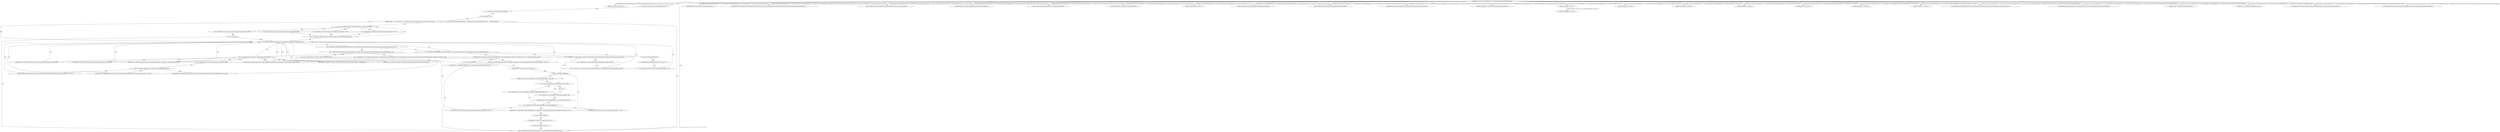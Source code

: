 digraph "<com.Abby_Alex.record_Activity$MyAsync$1$1: void onClick(android.content.DialogInterface,int)> -" {
    "<com.Abby_Alex.record_Activity$MyAsync$1$1: void onClick(android.content.DialogInterface,int)>";
    "<android.os.AsyncTask: void <clinit>()>";
    "<com.Abby_Alex.record_Activity$MyAsync$1$1: void onClick(android.content.DialogInterface,int)>"->"<android.os.AsyncTask: void <clinit>()>" [label="<com.Abby_Alex.record_Activity$MyAsync$1$1: void onClick(android.content.DialogInterface,int)>/<android.os.AsyncTask: void <clinit>()>",];
    "r0 := @this: com.Abby_Alex.record_Activity$MyAsync$1$1";
    "<com.Abby_Alex.record_Activity$MyAsync$1$1: void onClick(android.content.DialogInterface,int)>"->"r0 := @this: com.Abby_Alex.record_Activity$MyAsync$1$1" [label="enter",];
    "$r1 := @parameter0: android.content.DialogInterface";
    "r0 := @this: com.Abby_Alex.record_Activity$MyAsync$1$1"->"$r1 := @parameter0: android.content.DialogInterface" [label="body",];
    "$i0 := @parameter1: int";
    "$r1 := @parameter0: android.content.DialogInterface"->"$i0 := @parameter1: int" [label="body",];
    "lookupswitch($i0) {     case 0: goto $r4 = r0.<com.Abby_Alex.record_Activity$MyAsync$1$1: java.lang.String val$type>;     case 1: goto $r5 = r0.<com.Abby_Alex.record_Activity$MyAsync$1$1: com.Abby_Alex.record_Activity$MyAsync$1 this$2>;     default: goto return; }";
    "$i0 := @parameter1: int"->"lookupswitch($i0) {     case 0: goto $r4 = r0.<com.Abby_Alex.record_Activity$MyAsync$1$1: java.lang.String val$type>;     case 1: goto $r5 = r0.<com.Abby_Alex.record_Activity$MyAsync$1$1: com.Abby_Alex.record_Activity$MyAsync$1 this$2>;     default: goto return; }" [label="body",];
    "$r4 = r0.<com.Abby_Alex.record_Activity$MyAsync$1$1: java.lang.String val$type>";
    "lookupswitch($i0) {     case 0: goto $r4 = r0.<com.Abby_Alex.record_Activity$MyAsync$1$1: java.lang.String val$type>;     case 1: goto $r5 = r0.<com.Abby_Alex.record_Activity$MyAsync$1$1: com.Abby_Alex.record_Activity$MyAsync$1 this$2>;     default: goto return; }"->"$r4 = r0.<com.Abby_Alex.record_Activity$MyAsync$1$1: java.lang.String val$type>" [label="body",];
    "$z0 = virtualinvoke $r4.<java.lang.String: boolean equals(java.lang.Object)>(\"text\")";
    "$r4 = r0.<com.Abby_Alex.record_Activity$MyAsync$1$1: java.lang.String val$type>"->"$z0 = virtualinvoke $r4.<java.lang.String: boolean equals(java.lang.Object)>(\"text\")" [label="body",];
    "if $z0 == 0 goto $r4 = r0.<com.Abby_Alex.record_Activity$MyAsync$1$1: java.lang.String val$type>";
    "$z0 = virtualinvoke $r4.<java.lang.String: boolean equals(java.lang.Object)>(\"text\")"->"if $z0 == 0 goto $r4 = r0.<com.Abby_Alex.record_Activity$MyAsync$1$1: java.lang.String val$type>" [label="body",];
    "$r5 = r0.<com.Abby_Alex.record_Activity$MyAsync$1$1: com.Abby_Alex.record_Activity$MyAsync$1 this$2>";
    "if $z0 == 0 goto $r4 = r0.<com.Abby_Alex.record_Activity$MyAsync$1$1: java.lang.String val$type>"->"$r5 = r0.<com.Abby_Alex.record_Activity$MyAsync$1$1: com.Abby_Alex.record_Activity$MyAsync$1 this$2>" [label="body",];
    "$r6 = staticinvoke <com.Abby_Alex.record_Activity$MyAsync$1: com.Abby_Alex.record_Activity$MyAsync access$0(com.Abby_Alex.record_Activity$MyAsync$1)>($r5)";
    "$r5 = r0.<com.Abby_Alex.record_Activity$MyAsync$1$1: com.Abby_Alex.record_Activity$MyAsync$1 this$2>"->"$r6 = staticinvoke <com.Abby_Alex.record_Activity$MyAsync$1: com.Abby_Alex.record_Activity$MyAsync access$0(com.Abby_Alex.record_Activity$MyAsync$1)>($r5)" [label="body",];
    "$r7 = staticinvoke <com.Abby_Alex.record_Activity$MyAsync: com.Abby_Alex.record_Activity access$3(com.Abby_Alex.record_Activity$MyAsync)>($r6)";
    "$r6 = staticinvoke <com.Abby_Alex.record_Activity$MyAsync$1: com.Abby_Alex.record_Activity$MyAsync access$0(com.Abby_Alex.record_Activity$MyAsync$1)>($r5)"->"$r7 = staticinvoke <com.Abby_Alex.record_Activity$MyAsync: com.Abby_Alex.record_Activity access$3(com.Abby_Alex.record_Activity$MyAsync)>($r6)" [label="body",];
    "$r8 = new android.content.Intent";
    "$r7 = staticinvoke <com.Abby_Alex.record_Activity$MyAsync: com.Abby_Alex.record_Activity access$3(com.Abby_Alex.record_Activity$MyAsync)>($r6)"->"$r8 = new android.content.Intent" [label="body",];
    "specialinvoke $r8.<android.content.Intent: void <init>()>()";
    "$r8 = new android.content.Intent"->"specialinvoke $r8.<android.content.Intent: void <init>()>()" [label="body",];
    "$r7.<com.Abby_Alex.record_Activity: android.content.Intent intent> = $r8";
    "specialinvoke $r8.<android.content.Intent: void <init>()>()"->"$r7.<com.Abby_Alex.record_Activity: android.content.Intent intent> = $r8" [label="body",];
    "$r7.<com.Abby_Alex.record_Activity: android.content.Intent intent> = $r8"->"$r5 = r0.<com.Abby_Alex.record_Activity$MyAsync$1$1: com.Abby_Alex.record_Activity$MyAsync$1 this$2>" [label="body",];
    "$r8 = $r7.<com.Abby_Alex.record_Activity: android.content.Intent intent>";
    "$r7 = staticinvoke <com.Abby_Alex.record_Activity$MyAsync: com.Abby_Alex.record_Activity access$3(com.Abby_Alex.record_Activity$MyAsync)>($r6)"->"$r8 = $r7.<com.Abby_Alex.record_Activity: android.content.Intent intent>" [label="body",];
    "$r8 = $r7.<com.Abby_Alex.record_Activity: android.content.Intent intent>"->"$r5 = r0.<com.Abby_Alex.record_Activity$MyAsync$1$1: com.Abby_Alex.record_Activity$MyAsync$1 this$2>" [label="body",];
    "virtualinvoke $r8.<android.content.Intent: android.content.Intent setClass(android.content.Context,java.lang.Class)>($r7, class \"Lcom/Abby_Alex/bianji_Activity;\")";
    "$r7 = staticinvoke <com.Abby_Alex.record_Activity$MyAsync: com.Abby_Alex.record_Activity access$3(com.Abby_Alex.record_Activity$MyAsync)>($r6)"->"virtualinvoke $r8.<android.content.Intent: android.content.Intent setClass(android.content.Context,java.lang.Class)>($r7, class \"Lcom/Abby_Alex/bianji_Activity;\")" [label="body",];
    "r2 = new android.os.Bundle";
    "virtualinvoke $r8.<android.content.Intent: android.content.Intent setClass(android.content.Context,java.lang.Class)>($r7, class \"Lcom/Abby_Alex/bianji_Activity;\")"->"r2 = new android.os.Bundle" [label="body",];
    "specialinvoke r2.<android.os.Bundle: void <init>()>()";
    "r2 = new android.os.Bundle"->"specialinvoke r2.<android.os.Bundle: void <init>()>()" [label="body",];
    "$r9 = new java.lang.StringBuilder";
    "specialinvoke r2.<android.os.Bundle: void <init>()>()"->"$r9 = new java.lang.StringBuilder" [label="body",];
    "$i0 = r0.<com.Abby_Alex.record_Activity$MyAsync$1$1: int val$id>";
    "$r9 = new java.lang.StringBuilder"->"$i0 = r0.<com.Abby_Alex.record_Activity$MyAsync$1$1: int val$id>" [label="body",];
    "$r4 = staticinvoke <java.lang.String: java.lang.String valueOf(int)>($i0)";
    "$i0 = r0.<com.Abby_Alex.record_Activity$MyAsync$1$1: int val$id>"->"$r4 = staticinvoke <java.lang.String: java.lang.String valueOf(int)>($i0)" [label="body",];
    "specialinvoke $r9.<java.lang.StringBuilder: void <init>(java.lang.String)>($r4)";
    "$r4 = staticinvoke <java.lang.String: java.lang.String valueOf(int)>($i0)"->"specialinvoke $r9.<java.lang.StringBuilder: void <init>(java.lang.String)>($r4)" [label="body",];
    "$r4 = virtualinvoke $r9.<java.lang.StringBuilder: java.lang.String toString()>()";
    "specialinvoke $r9.<java.lang.StringBuilder: void <init>(java.lang.String)>($r4)"->"$r4 = virtualinvoke $r9.<java.lang.StringBuilder: java.lang.String toString()>()" [label="body",];
    "staticinvoke <android.util.Log: int d(java.lang.String,java.lang.String)>(\"id\", $r4)";
    "$r4 = virtualinvoke $r9.<java.lang.StringBuilder: java.lang.String toString()>()"->"staticinvoke <android.util.Log: int d(java.lang.String,java.lang.String)>(\"id\", $r4)" [label="body",];
    "staticinvoke <android.util.Log: int d(java.lang.String,java.lang.String)>(\"id\", $r4)"->"$r9 = new java.lang.StringBuilder" [label="body",];
    "$i0 = $i0 + 1";
    "$i0 = r0.<com.Abby_Alex.record_Activity$MyAsync$1$1: int val$id>"->"$i0 = $i0 + 1" [label="body",];
    "$i0 = $i0 + 1"->"$r4 = staticinvoke <java.lang.String: java.lang.String valueOf(int)>($i0)" [label="body",];
    "virtualinvoke r2.<android.os.Bundle: void putString(java.lang.String,java.lang.String)>(\"id\", $r4)";
    "$r4 = virtualinvoke $r9.<java.lang.StringBuilder: java.lang.String toString()>()"->"virtualinvoke r2.<android.os.Bundle: void putString(java.lang.String,java.lang.String)>(\"id\", $r4)" [label="body",];
    "virtualinvoke r2.<android.os.Bundle: void putString(java.lang.String,java.lang.String)>(\"id\", $r4)"->"$r5 = r0.<com.Abby_Alex.record_Activity$MyAsync$1$1: com.Abby_Alex.record_Activity$MyAsync$1 this$2>" [label="body",];
    "virtualinvoke $r8.<android.content.Intent: android.content.Intent putExtras(android.os.Bundle)>(r2)";
    "$r8 = $r7.<com.Abby_Alex.record_Activity: android.content.Intent intent>"->"virtualinvoke $r8.<android.content.Intent: android.content.Intent putExtras(android.os.Bundle)>(r2)" [label="body",];
    "virtualinvoke $r8.<android.content.Intent: android.content.Intent putExtras(android.os.Bundle)>(r2)"->"$r5 = r0.<com.Abby_Alex.record_Activity$MyAsync$1$1: com.Abby_Alex.record_Activity$MyAsync$1 this$2>" [label="body",];
    "$r7 = staticinvoke <com.Abby_Alex.record_Activity$MyAsync: com.Abby_Alex.record_Activity access$3(com.Abby_Alex.record_Activity$MyAsync)>($r6)"->"$r5 = r0.<com.Abby_Alex.record_Activity$MyAsync$1$1: com.Abby_Alex.record_Activity$MyAsync$1 this$2>" [label="body",];
    "$r10 = staticinvoke <com.Abby_Alex.record_Activity$MyAsync: com.Abby_Alex.record_Activity access$3(com.Abby_Alex.record_Activity$MyAsync)>($r6)";
    "$r6 = staticinvoke <com.Abby_Alex.record_Activity$MyAsync$1: com.Abby_Alex.record_Activity$MyAsync access$0(com.Abby_Alex.record_Activity$MyAsync$1)>($r5)"->"$r10 = staticinvoke <com.Abby_Alex.record_Activity$MyAsync: com.Abby_Alex.record_Activity access$3(com.Abby_Alex.record_Activity$MyAsync)>($r6)" [label="body",];
    "$r8 = $r10.<com.Abby_Alex.record_Activity: android.content.Intent intent>";
    "$r10 = staticinvoke <com.Abby_Alex.record_Activity$MyAsync: com.Abby_Alex.record_Activity access$3(com.Abby_Alex.record_Activity$MyAsync)>($r6)"->"$r8 = $r10.<com.Abby_Alex.record_Activity: android.content.Intent intent>" [label="body",];
    "virtualinvoke $r7.<com.Abby_Alex.record_Activity: void startActivity(android.content.Intent)>($r8)";
    "$r8 = $r10.<com.Abby_Alex.record_Activity: android.content.Intent intent>"->"virtualinvoke $r7.<com.Abby_Alex.record_Activity: void startActivity(android.content.Intent)>($r8)" [label="body",];
    "return <com.Abby_Alex.record_Activity$MyAsync$1$1: void onClick(android.content.DialogInterface,int)>";
    "virtualinvoke $r7.<com.Abby_Alex.record_Activity: void startActivity(android.content.Intent)>($r8)"->"return <com.Abby_Alex.record_Activity$MyAsync$1$1: void onClick(android.content.DialogInterface,int)>" [label="body",];
    "return <com.Abby_Alex.record_Activity$MyAsync$1$1: void onClick(android.content.DialogInterface,int)>"->"<com.Abby_Alex.record_Activity$MyAsync$1$1: void onClick(android.content.DialogInterface,int)>" [label="return",];
    "if $z0 == 0 goto $r4 = r0.<com.Abby_Alex.record_Activity$MyAsync$1$1: java.lang.String val$type>"->"$r4 = r0.<com.Abby_Alex.record_Activity$MyAsync$1$1: java.lang.String val$type>" [label="body",];
    "$z0 = virtualinvoke $r4.<java.lang.String: boolean equals(java.lang.Object)>(\"photo\")";
    "$r4 = r0.<com.Abby_Alex.record_Activity$MyAsync$1$1: java.lang.String val$type>"->"$z0 = virtualinvoke $r4.<java.lang.String: boolean equals(java.lang.Object)>(\"photo\")" [label="body",];
    "$z0 = virtualinvoke $r4.<java.lang.String: boolean equals(java.lang.Object)>(\"photo\")"->"if $z0 == 0 goto $r4 = r0.<com.Abby_Alex.record_Activity$MyAsync$1$1: java.lang.String val$type>" [label="body",];
    "virtualinvoke $r8.<android.content.Intent: android.content.Intent addFlags(int)>(268435456)";
    "$r8 = $r7.<com.Abby_Alex.record_Activity: android.content.Intent intent>"->"virtualinvoke $r8.<android.content.Intent: android.content.Intent addFlags(int)>(268435456)" [label="body",];
    "virtualinvoke $r8.<android.content.Intent: android.content.Intent addFlags(int)>(268435456)"->"$r5 = r0.<com.Abby_Alex.record_Activity$MyAsync$1$1: com.Abby_Alex.record_Activity$MyAsync$1 this$2>" [label="body",];
    "virtualinvoke $r8.<android.content.Intent: android.content.Intent setAction(java.lang.String)>(\"android.intent.action.VIEW\")";
    "$r8 = $r7.<com.Abby_Alex.record_Activity: android.content.Intent intent>"->"virtualinvoke $r8.<android.content.Intent: android.content.Intent setAction(java.lang.String)>(\"android.intent.action.VIEW\")" [label="body",];
    "virtualinvoke $r8.<android.content.Intent: android.content.Intent setAction(java.lang.String)>(\"android.intent.action.VIEW\")"->"$r5 = r0.<com.Abby_Alex.record_Activity$MyAsync$1$1: com.Abby_Alex.record_Activity$MyAsync$1 this$2>" [label="body",];
    "virtualinvoke $r8.<android.content.Intent: android.content.Intent addCategory(java.lang.String)>(\"android.intent.category.DEFAULT\")";
    "$r8 = $r7.<com.Abby_Alex.record_Activity: android.content.Intent intent>"->"virtualinvoke $r8.<android.content.Intent: android.content.Intent addCategory(java.lang.String)>(\"android.intent.category.DEFAULT\")" [label="body",];
    "virtualinvoke $r8.<android.content.Intent: android.content.Intent addCategory(java.lang.String)>(\"android.intent.category.DEFAULT\")"->"$r5 = r0.<com.Abby_Alex.record_Activity$MyAsync$1$1: com.Abby_Alex.record_Activity$MyAsync$1 this$2>" [label="body",];
    "$r11 = r0.<com.Abby_Alex.record_Activity$MyAsync$1$1: java.io.File val$ff>";
    "$r8 = $r7.<com.Abby_Alex.record_Activity: android.content.Intent intent>"->"$r11 = r0.<com.Abby_Alex.record_Activity$MyAsync$1$1: java.io.File val$ff>" [label="body",];
    "$r12 = staticinvoke <android.net.Uri: android.net.Uri fromFile(java.io.File)>($r11)";
    "$r11 = r0.<com.Abby_Alex.record_Activity$MyAsync$1$1: java.io.File val$ff>"->"$r12 = staticinvoke <android.net.Uri: android.net.Uri fromFile(java.io.File)>($r11)" [label="body",];
    "virtualinvoke $r8.<android.content.Intent: android.content.Intent setDataAndType(android.net.Uri,java.lang.String)>($r12, \"image/*\")";
    "$r12 = staticinvoke <android.net.Uri: android.net.Uri fromFile(java.io.File)>($r11)"->"virtualinvoke $r8.<android.content.Intent: android.content.Intent setDataAndType(android.net.Uri,java.lang.String)>($r12, \"image/*\")" [label="body",];
    "virtualinvoke $r8.<android.content.Intent: android.content.Intent setDataAndType(android.net.Uri,java.lang.String)>($r12, \"image/*\")"->"$r5 = r0.<com.Abby_Alex.record_Activity$MyAsync$1$1: com.Abby_Alex.record_Activity$MyAsync$1 this$2>" [label="body",];
    "$z0 = virtualinvoke $r4.<java.lang.String: boolean equals(java.lang.Object)>(\"vedio\")";
    "$r4 = r0.<com.Abby_Alex.record_Activity$MyAsync$1$1: java.lang.String val$type>"->"$z0 = virtualinvoke $r4.<java.lang.String: boolean equals(java.lang.Object)>(\"vedio\")" [label="body",];
    "$z0 = virtualinvoke $r4.<java.lang.String: boolean equals(java.lang.Object)>(\"vedio\")"->"if $z0 == 0 goto $r4 = r0.<com.Abby_Alex.record_Activity$MyAsync$1$1: java.lang.String val$type>" [label="body",];
    "virtualinvoke $r8.<android.content.Intent: android.content.Intent putExtra(java.lang.String,int)>(\"oneshot\", 0)";
    "$r8 = $r7.<com.Abby_Alex.record_Activity: android.content.Intent intent>"->"virtualinvoke $r8.<android.content.Intent: android.content.Intent putExtra(java.lang.String,int)>(\"oneshot\", 0)" [label="body",];
    "virtualinvoke $r8.<android.content.Intent: android.content.Intent putExtra(java.lang.String,int)>(\"oneshot\", 0)"->"$r5 = r0.<com.Abby_Alex.record_Activity$MyAsync$1$1: com.Abby_Alex.record_Activity$MyAsync$1 this$2>" [label="body",];
    "virtualinvoke $r8.<android.content.Intent: android.content.Intent putExtra(java.lang.String,int)>(\"configchange\", 0)";
    "$r8 = $r7.<com.Abby_Alex.record_Activity: android.content.Intent intent>"->"virtualinvoke $r8.<android.content.Intent: android.content.Intent putExtra(java.lang.String,int)>(\"configchange\", 0)" [label="body",];
    "virtualinvoke $r8.<android.content.Intent: android.content.Intent putExtra(java.lang.String,int)>(\"configchange\", 0)"->"$r5 = r0.<com.Abby_Alex.record_Activity$MyAsync$1$1: com.Abby_Alex.record_Activity$MyAsync$1 this$2>" [label="body",];
    "virtualinvoke $r8.<android.content.Intent: android.content.Intent setDataAndType(android.net.Uri,java.lang.String)>($r12, \"video/*\")";
    "$r12 = staticinvoke <android.net.Uri: android.net.Uri fromFile(java.io.File)>($r11)"->"virtualinvoke $r8.<android.content.Intent: android.content.Intent setDataAndType(android.net.Uri,java.lang.String)>($r12, \"video/*\")" [label="body",];
    "virtualinvoke $r8.<android.content.Intent: android.content.Intent setDataAndType(android.net.Uri,java.lang.String)>($r12, \"video/*\")"->"$r5 = r0.<com.Abby_Alex.record_Activity$MyAsync$1$1: com.Abby_Alex.record_Activity$MyAsync$1 this$2>" [label="body",];
    "$z0 = virtualinvoke $r4.<java.lang.String: boolean equals(java.lang.Object)>(\"audio\")";
    "$r4 = r0.<com.Abby_Alex.record_Activity$MyAsync$1$1: java.lang.String val$type>"->"$z0 = virtualinvoke $r4.<java.lang.String: boolean equals(java.lang.Object)>(\"audio\")" [label="body",];
    "if $z0 == 0 goto return";
    "$z0 = virtualinvoke $r4.<java.lang.String: boolean equals(java.lang.Object)>(\"audio\")"->"if $z0 == 0 goto return" [label="body",];
    "if $z0 == 0 goto return"->"$r5 = r0.<com.Abby_Alex.record_Activity$MyAsync$1$1: com.Abby_Alex.record_Activity$MyAsync$1 this$2>" [label="body",];
    "virtualinvoke $r8.<android.content.Intent: android.content.Intent setDataAndType(android.net.Uri,java.lang.String)>($r12, \"audio/*\")";
    "$r12 = staticinvoke <android.net.Uri: android.net.Uri fromFile(java.io.File)>($r11)"->"virtualinvoke $r8.<android.content.Intent: android.content.Intent setDataAndType(android.net.Uri,java.lang.String)>($r12, \"audio/*\")" [label="body",];
    "virtualinvoke $r8.<android.content.Intent: android.content.Intent setDataAndType(android.net.Uri,java.lang.String)>($r12, \"audio/*\")"->"$r5 = r0.<com.Abby_Alex.record_Activity$MyAsync$1$1: com.Abby_Alex.record_Activity$MyAsync$1 this$2>" [label="body",];
    "if $z0 == 0 goto return"->"return <com.Abby_Alex.record_Activity$MyAsync$1$1: void onClick(android.content.DialogInterface,int)>" [label="body",];
    "lookupswitch($i0) {     case 0: goto $r4 = r0.<com.Abby_Alex.record_Activity$MyAsync$1$1: java.lang.String val$type>;     case 1: goto $r5 = r0.<com.Abby_Alex.record_Activity$MyAsync$1$1: com.Abby_Alex.record_Activity$MyAsync$1 this$2>;     default: goto return; }"->"$r5 = r0.<com.Abby_Alex.record_Activity$MyAsync$1$1: com.Abby_Alex.record_Activity$MyAsync$1 this$2>" [label="body",];
    "$r13 = staticinvoke <com.Abby_Alex.record_Activity: android.database.sqlite.SQLiteDatabase access$0(com.Abby_Alex.record_Activity)>($r7)";
    "$r7 = staticinvoke <com.Abby_Alex.record_Activity$MyAsync: com.Abby_Alex.record_Activity access$3(com.Abby_Alex.record_Activity$MyAsync)>($r6)"->"$r13 = staticinvoke <com.Abby_Alex.record_Activity: android.database.sqlite.SQLiteDatabase access$0(com.Abby_Alex.record_Activity)>($r7)" [label="body",];
    "$z0 = virtualinvoke $r13.<android.database.sqlite.SQLiteDatabase: boolean isOpen()>()";
    "$r13 = staticinvoke <com.Abby_Alex.record_Activity: android.database.sqlite.SQLiteDatabase access$0(com.Abby_Alex.record_Activity)>($r7)"->"$z0 = virtualinvoke $r13.<android.database.sqlite.SQLiteDatabase: boolean isOpen()>()" [label="body",];
    "if $z0 != 0 goto $r5 = r0.<com.Abby_Alex.record_Activity$MyAsync$1$1: com.Abby_Alex.record_Activity$MyAsync$1 this$2>";
    "$z0 = virtualinvoke $r13.<android.database.sqlite.SQLiteDatabase: boolean isOpen()>()"->"if $z0 != 0 goto $r5 = r0.<com.Abby_Alex.record_Activity$MyAsync$1$1: com.Abby_Alex.record_Activity$MyAsync$1 this$2>" [label="body",];
    "if $z0 != 0 goto $r5 = r0.<com.Abby_Alex.record_Activity$MyAsync$1$1: com.Abby_Alex.record_Activity$MyAsync$1 this$2>"->"$r5 = r0.<com.Abby_Alex.record_Activity$MyAsync$1$1: com.Abby_Alex.record_Activity$MyAsync$1 this$2>" [label="body",];
    "$r13 = virtualinvoke $r10.<com.Abby_Alex.record_Activity: android.database.sqlite.SQLiteDatabase openOrCreateDatabase(java.lang.String,int,android.database.sqlite.SQLiteDatabase$CursorFactory)>(\"love_db\", 0, null)";
    "$r10 = staticinvoke <com.Abby_Alex.record_Activity$MyAsync: com.Abby_Alex.record_Activity access$3(com.Abby_Alex.record_Activity$MyAsync)>($r6)"->"$r13 = virtualinvoke $r10.<com.Abby_Alex.record_Activity: android.database.sqlite.SQLiteDatabase openOrCreateDatabase(java.lang.String,int,android.database.sqlite.SQLiteDatabase$CursorFactory)>(\"love_db\", 0, null)" [label="body",];
    "staticinvoke <com.Abby_Alex.record_Activity: void access$1(com.Abby_Alex.record_Activity,android.database.sqlite.SQLiteDatabase)>($r7, $r13)";
    "$r13 = virtualinvoke $r10.<com.Abby_Alex.record_Activity: android.database.sqlite.SQLiteDatabase openOrCreateDatabase(java.lang.String,int,android.database.sqlite.SQLiteDatabase$CursorFactory)>(\"love_db\", 0, null)"->"staticinvoke <com.Abby_Alex.record_Activity: void access$1(com.Abby_Alex.record_Activity,android.database.sqlite.SQLiteDatabase)>($r7, $r13)" [label="body",];
    "staticinvoke <com.Abby_Alex.record_Activity: void access$1(com.Abby_Alex.record_Activity,android.database.sqlite.SQLiteDatabase)>($r7, $r13)"->"$r5 = r0.<com.Abby_Alex.record_Activity$MyAsync$1$1: com.Abby_Alex.record_Activity$MyAsync$1 this$2>" [label="body",];
    "$r13 = staticinvoke <com.Abby_Alex.record_Activity: android.database.sqlite.SQLiteDatabase access$0(com.Abby_Alex.record_Activity)>($r7)"->"$r9 = new java.lang.StringBuilder" [label="body",];
    "specialinvoke $r9.<java.lang.StringBuilder: void <init>(java.lang.String)>(\" where id=\")";
    "$r9 = new java.lang.StringBuilder"->"specialinvoke $r9.<java.lang.StringBuilder: void <init>(java.lang.String)>(\" where id=\")" [label="body",];
    "specialinvoke $r9.<java.lang.StringBuilder: void <init>(java.lang.String)>(\" where id=\")"->"$i0 = r0.<com.Abby_Alex.record_Activity$MyAsync$1$1: int val$id>" [label="body",];
    "$r9 = virtualinvoke $r9.<java.lang.StringBuilder: java.lang.StringBuilder append(int)>($i0)";
    "$i0 = r0.<com.Abby_Alex.record_Activity$MyAsync$1$1: int val$id>"->"$r9 = virtualinvoke $r9.<java.lang.StringBuilder: java.lang.StringBuilder append(int)>($i0)" [label="body",];
    "$r9 = virtualinvoke $r9.<java.lang.StringBuilder: java.lang.StringBuilder append(int)>($i0)"->"$r4 = virtualinvoke $r9.<java.lang.StringBuilder: java.lang.String toString()>()" [label="body",];
    "virtualinvoke $r13.<android.database.sqlite.SQLiteDatabase: int delete(java.lang.String,java.lang.String,java.lang.String[])>(\"love_db.db\", $r4, null)";
    "$r4 = virtualinvoke $r9.<java.lang.StringBuilder: java.lang.String toString()>()"->"virtualinvoke $r13.<android.database.sqlite.SQLiteDatabase: int delete(java.lang.String,java.lang.String,java.lang.String[])>(\"love_db.db\", $r4, null)" [label="body",];
    "r3 = new android.os.Message";
    "virtualinvoke $r13.<android.database.sqlite.SQLiteDatabase: int delete(java.lang.String,java.lang.String,java.lang.String[])>(\"love_db.db\", $r4, null)"->"r3 = new android.os.Message" [label="body",];
    "specialinvoke r3.<android.os.Message: void <init>()>()";
    "r3 = new android.os.Message"->"specialinvoke r3.<android.os.Message: void <init>()>()" [label="body",];
    "r3.<android.os.Message: int what> = 1";
    "specialinvoke r3.<android.os.Message: void <init>()>()"->"r3.<android.os.Message: int what> = 1" [label="body",];
    "r3.<android.os.Message: int what> = 1"->"return <com.Abby_Alex.record_Activity$MyAsync$1$1: void onClick(android.content.DialogInterface,int)>" [label="body",];
    "lookupswitch($i0) {     case 0: goto $r4 = r0.<com.Abby_Alex.record_Activity$MyAsync$1$1: java.lang.String val$type>;     case 1: goto $r5 = r0.<com.Abby_Alex.record_Activity$MyAsync$1$1: com.Abby_Alex.record_Activity$MyAsync$1 this$2>;     default: goto return; }"->"return <com.Abby_Alex.record_Activity$MyAsync$1$1: void onClick(android.content.DialogInterface,int)>" [label="body",];
    "<android.app.Activity: void startActivity(android.content.Intent)>";
    "<com.Abby_Alex.record_Activity$MyAsync$1$1: void onClick(android.content.DialogInterface,int)>"->"<android.app.Activity: void startActivity(android.content.Intent)>" [label="<com.Abby_Alex.record_Activity$MyAsync$1$1: void onClick(android.content.DialogInterface,int)>/<android.app.Activity: void startActivity(android.content.Intent)>",];
    "<android.content.ContextWrapper: android.database.sqlite.SQLiteDatabase openOrCreateDatabase(java.lang.String,int,android.database.sqlite.SQLiteDatabase$CursorFactory)>";
    "<com.Abby_Alex.record_Activity$MyAsync$1$1: void onClick(android.content.DialogInterface,int)>"->"<android.content.ContextWrapper: android.database.sqlite.SQLiteDatabase openOrCreateDatabase(java.lang.String,int,android.database.sqlite.SQLiteDatabase$CursorFactory)>" [label="<com.Abby_Alex.record_Activity$MyAsync$1$1: void onClick(android.content.DialogInterface,int)>/<android.content.ContextWrapper: android.database.sqlite.SQLiteDatabase openOrCreateDatabase(java.lang.String,int,android.database.sqlite.SQLiteDatabase$CursorFactory)>",];
    "<android.content.Intent: android.content.Intent setDataAndType(android.net.Uri,java.lang.String)>";
    "<com.Abby_Alex.record_Activity$MyAsync$1$1: void onClick(android.content.DialogInterface,int)>"->"<android.content.Intent: android.content.Intent setDataAndType(android.net.Uri,java.lang.String)>" [label="<com.Abby_Alex.record_Activity$MyAsync$1$1: void onClick(android.content.DialogInterface,int)>/<android.content.Intent: android.content.Intent setDataAndType(android.net.Uri,java.lang.String)>",];
    "<android.content.Intent: android.content.Intent putExtra(java.lang.String,int)>";
    "<com.Abby_Alex.record_Activity$MyAsync$1$1: void onClick(android.content.DialogInterface,int)>"->"<android.content.Intent: android.content.Intent putExtra(java.lang.String,int)>" [label="<com.Abby_Alex.record_Activity$MyAsync$1$1: void onClick(android.content.DialogInterface,int)>/<android.content.Intent: android.content.Intent putExtra(java.lang.String,int)>",];
    "<android.content.Intent: android.content.Intent setAction(java.lang.String)>";
    "<com.Abby_Alex.record_Activity$MyAsync$1$1: void onClick(android.content.DialogInterface,int)>"->"<android.content.Intent: android.content.Intent setAction(java.lang.String)>" [label="<com.Abby_Alex.record_Activity$MyAsync$1$1: void onClick(android.content.DialogInterface,int)>/<android.content.Intent: android.content.Intent setAction(java.lang.String)>",];
    "<android.content.Intent: android.content.Intent addFlags(int)>";
    "<com.Abby_Alex.record_Activity$MyAsync$1$1: void onClick(android.content.DialogInterface,int)>"->"<android.content.Intent: android.content.Intent addFlags(int)>" [label="<com.Abby_Alex.record_Activity$MyAsync$1$1: void onClick(android.content.DialogInterface,int)>/<android.content.Intent: android.content.Intent addFlags(int)>",];
    "<android.content.Intent: void <init>()>";
    "<com.Abby_Alex.record_Activity$MyAsync$1$1: void onClick(android.content.DialogInterface,int)>"->"<android.content.Intent: void <init>()>" [label="<com.Abby_Alex.record_Activity$MyAsync$1$1: void onClick(android.content.DialogInterface,int)>/<android.content.Intent: void <init>()>",];
    "<android.content.Intent: android.content.Intent addCategory(java.lang.String)>";
    "<com.Abby_Alex.record_Activity$MyAsync$1$1: void onClick(android.content.DialogInterface,int)>"->"<android.content.Intent: android.content.Intent addCategory(java.lang.String)>" [label="<com.Abby_Alex.record_Activity$MyAsync$1$1: void onClick(android.content.DialogInterface,int)>/<android.content.Intent: android.content.Intent addCategory(java.lang.String)>",];
    "<android.content.Intent: android.content.Intent putExtras(android.os.Bundle)>";
    "<com.Abby_Alex.record_Activity$MyAsync$1$1: void onClick(android.content.DialogInterface,int)>"->"<android.content.Intent: android.content.Intent putExtras(android.os.Bundle)>" [label="<com.Abby_Alex.record_Activity$MyAsync$1$1: void onClick(android.content.DialogInterface,int)>/<android.content.Intent: android.content.Intent putExtras(android.os.Bundle)>",];
    "<android.content.Intent: android.content.Intent setClass(android.content.Context,java.lang.Class)>";
    "<com.Abby_Alex.record_Activity$MyAsync$1$1: void onClick(android.content.DialogInterface,int)>"->"<android.content.Intent: android.content.Intent setClass(android.content.Context,java.lang.Class)>" [label="<com.Abby_Alex.record_Activity$MyAsync$1$1: void onClick(android.content.DialogInterface,int)>/<android.content.Intent: android.content.Intent setClass(android.content.Context,java.lang.Class)>",];
    "<android.os.BaseBundle: void putString(java.lang.String,java.lang.String)>";
    "<com.Abby_Alex.record_Activity$MyAsync$1$1: void onClick(android.content.DialogInterface,int)>"->"<android.os.BaseBundle: void putString(java.lang.String,java.lang.String)>" [label="<com.Abby_Alex.record_Activity$MyAsync$1$1: void onClick(android.content.DialogInterface,int)>/<android.os.BaseBundle: void putString(java.lang.String,java.lang.String)>",];
    "<android.os.Bundle: void <init>()>";
    "<com.Abby_Alex.record_Activity$MyAsync$1$1: void onClick(android.content.DialogInterface,int)>"->"<android.os.Bundle: void <init>()>" [label="<com.Abby_Alex.record_Activity$MyAsync$1$1: void onClick(android.content.DialogInterface,int)>/<android.os.Bundle: void <init>()>",];
    "<android.os.BaseBundle: void <init>()>";
    "<android.os.Bundle: void <init>()>"->"<android.os.BaseBundle: void <init>()>" [label="<android.os.Bundle: void <init>()>/<android.os.BaseBundle: void <init>()>",];
    "<android.os.Message: void <init>()>";
    "<com.Abby_Alex.record_Activity$MyAsync$1$1: void onClick(android.content.DialogInterface,int)>"->"<android.os.Message: void <init>()>" [label="<com.Abby_Alex.record_Activity$MyAsync$1$1: void onClick(android.content.DialogInterface,int)>/<android.os.Message: void <init>()>",];
    "<android.content.Intent: void <clinit>()>";
    "<com.Abby_Alex.record_Activity$MyAsync$1$1: void onClick(android.content.DialogInterface,int)>"->"<android.content.Intent: void <clinit>()>" [label="<com.Abby_Alex.record_Activity$MyAsync$1$1: void onClick(android.content.DialogInterface,int)>/<android.content.Intent: void <clinit>()>",];
    "<android.os.Bundle: void <clinit>()>";
    "<com.Abby_Alex.record_Activity$MyAsync$1$1: void onClick(android.content.DialogInterface,int)>"->"<android.os.Bundle: void <clinit>()>" [label="<com.Abby_Alex.record_Activity$MyAsync$1$1: void onClick(android.content.DialogInterface,int)>/<android.os.Bundle: void <clinit>()>",];
    "<android.net.Uri: void <clinit>()>";
    "<com.Abby_Alex.record_Activity$MyAsync$1$1: void onClick(android.content.DialogInterface,int)>"->"<android.net.Uri: void <clinit>()>" [label="<com.Abby_Alex.record_Activity$MyAsync$1$1: void onClick(android.content.DialogInterface,int)>/<android.net.Uri: void <clinit>()>",];
    "<android.app.Activity: void <clinit>()>";
    "<com.Abby_Alex.record_Activity$MyAsync$1$1: void onClick(android.content.DialogInterface,int)>"->"<android.app.Activity: void <clinit>()>" [label="<com.Abby_Alex.record_Activity$MyAsync$1$1: void onClick(android.content.DialogInterface,int)>/<android.app.Activity: void <clinit>()>",];
    "<android.os.Message: void <clinit>()>";
    "<com.Abby_Alex.record_Activity$MyAsync$1$1: void onClick(android.content.DialogInterface,int)>"->"<android.os.Message: void <clinit>()>" [label="<com.Abby_Alex.record_Activity$MyAsync$1$1: void onClick(android.content.DialogInterface,int)>/<android.os.Message: void <clinit>()>",];
    "<com.Abby_Alex.record_Activity$MyAsync$1: com.Abby_Alex.record_Activity$MyAsync access$0(com.Abby_Alex.record_Activity$MyAsync$1)>";
    "<com.Abby_Alex.record_Activity$MyAsync$1$1: void onClick(android.content.DialogInterface,int)>"->"<com.Abby_Alex.record_Activity$MyAsync$1: com.Abby_Alex.record_Activity$MyAsync access$0(com.Abby_Alex.record_Activity$MyAsync$1)>" [label="<com.Abby_Alex.record_Activity$MyAsync$1$1: void onClick(android.content.DialogInterface,int)>/<com.Abby_Alex.record_Activity$MyAsync$1: com.Abby_Alex.record_Activity$MyAsync access$0(com.Abby_Alex.record_Activity$MyAsync$1)>",];
    "<com.Abby_Alex.record_Activity$MyAsync: com.Abby_Alex.record_Activity access$3(com.Abby_Alex.record_Activity$MyAsync)>";
    "<com.Abby_Alex.record_Activity$MyAsync$1$1: void onClick(android.content.DialogInterface,int)>"->"<com.Abby_Alex.record_Activity$MyAsync: com.Abby_Alex.record_Activity access$3(com.Abby_Alex.record_Activity$MyAsync)>" [label="<com.Abby_Alex.record_Activity$MyAsync$1$1: void onClick(android.content.DialogInterface,int)>/<com.Abby_Alex.record_Activity$MyAsync: com.Abby_Alex.record_Activity access$3(com.Abby_Alex.record_Activity$MyAsync)>",];
    "<android.util.Log: int d(java.lang.String,java.lang.String)>";
    "<com.Abby_Alex.record_Activity$MyAsync$1$1: void onClick(android.content.DialogInterface,int)>"->"<android.util.Log: int d(java.lang.String,java.lang.String)>" [label="<com.Abby_Alex.record_Activity$MyAsync$1$1: void onClick(android.content.DialogInterface,int)>/<android.util.Log: int d(java.lang.String,java.lang.String)>",];
    "<android.net.Uri: android.net.Uri fromFile(java.io.File)>";
    "<com.Abby_Alex.record_Activity$MyAsync$1$1: void onClick(android.content.DialogInterface,int)>"->"<android.net.Uri: android.net.Uri fromFile(java.io.File)>" [label="<com.Abby_Alex.record_Activity$MyAsync$1$1: void onClick(android.content.DialogInterface,int)>/<android.net.Uri: android.net.Uri fromFile(java.io.File)>",];
    "<com.Abby_Alex.record_Activity: android.database.sqlite.SQLiteDatabase access$0(com.Abby_Alex.record_Activity)>";
    "<com.Abby_Alex.record_Activity$MyAsync$1$1: void onClick(android.content.DialogInterface,int)>"->"<com.Abby_Alex.record_Activity: android.database.sqlite.SQLiteDatabase access$0(com.Abby_Alex.record_Activity)>" [label="<com.Abby_Alex.record_Activity$MyAsync$1$1: void onClick(android.content.DialogInterface,int)>/<com.Abby_Alex.record_Activity: android.database.sqlite.SQLiteDatabase access$0(com.Abby_Alex.record_Activity)>",];
    "<com.Abby_Alex.record_Activity: void access$1(com.Abby_Alex.record_Activity,android.database.sqlite.SQLiteDatabase)>";
    "<com.Abby_Alex.record_Activity$MyAsync$1$1: void onClick(android.content.DialogInterface,int)>"->"<com.Abby_Alex.record_Activity: void access$1(com.Abby_Alex.record_Activity,android.database.sqlite.SQLiteDatabase)>" [label="<com.Abby_Alex.record_Activity$MyAsync$1$1: void onClick(android.content.DialogInterface,int)>/<com.Abby_Alex.record_Activity: void access$1(com.Abby_Alex.record_Activity,android.database.sqlite.SQLiteDatabase)>",];
}
